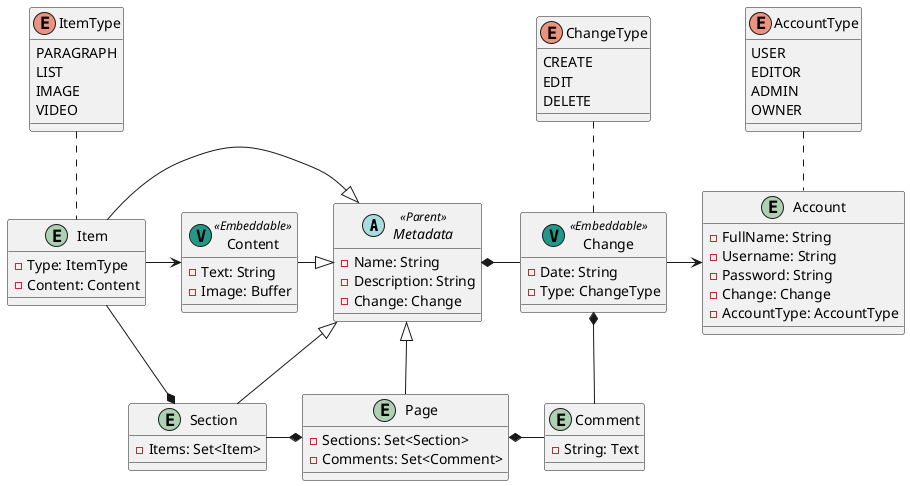 @startuml
'https://plantuml.com/class-diagram'

abstract class Metadata <<Parent>>
{
    - Name: String
    - Description: String
    - Change: Change
}

entity Page
{
    - Sections: Set<Section>
    - Comments: Set<Comment>
}

entity Section
{
    - Items: Set<Item>
}

entity Item
{
    - Type: ItemType
    - Content: Content
}

enum ItemType
{
    PARAGRAPH
    LIST
    IMAGE
    VIDEO
}

entity Content <<(V, #229988)Embeddable>>
{
    - Text: String
    - Image: Buffer
}

entity Comment
{
    - String: Text
}

entity Account
{
    - FullName: String
    - Username: String
    - Password: String
    - Change: Change
    - AccountType: AccountType
}

enum AccountType
{
    USER
    EDITOR
    ADMIN
    OWNER
}

entity Change <<(V, #229988)Embeddable>>
{
    - Date: String
    - Type: ChangeType
}

enum ChangeType
{
    CREATE
    EDIT
    DELETE
}

Page -up-|> Metadata

Section -up-|> Metadata
Section -right-* Page

Item -right-|> Metadata
Item -down-* Section
Item -right-> Content
Item .up. ItemType

Content -right-|> Metadata

Comment -up-* Change
Comment -left-* Page

Change -left-* Metadata
Change -right-> Account
Change .up. ChangeType

Account .up. AccountType

@enduml